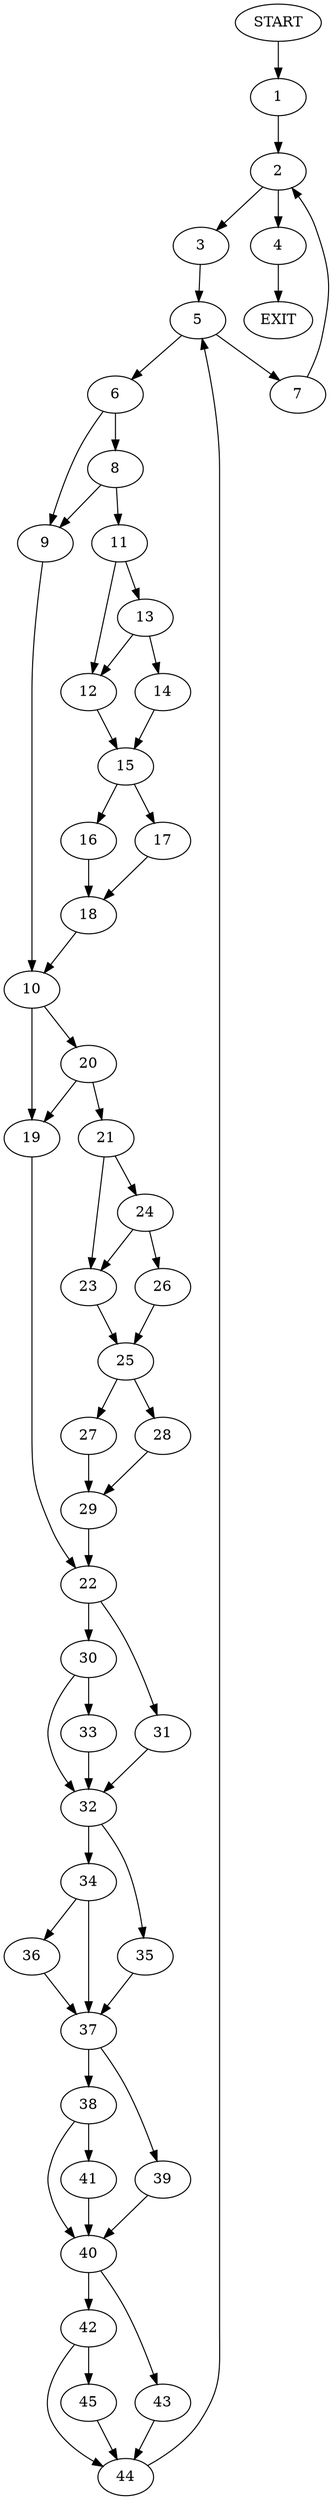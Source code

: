 digraph {
0 [label="START"]
46 [label="EXIT"]
0 -> 1
1 -> 2
2 -> 3
2 -> 4
3 -> 5
4 -> 46
5 -> 6
5 -> 7
6 -> 8
6 -> 9
7 -> 2
9 -> 10
8 -> 11
8 -> 9
11 -> 12
11 -> 13
13 -> 12
13 -> 14
12 -> 15
14 -> 15
15 -> 16
15 -> 17
16 -> 18
17 -> 18
18 -> 10
10 -> 19
10 -> 20
20 -> 19
20 -> 21
19 -> 22
21 -> 23
21 -> 24
23 -> 25
24 -> 26
24 -> 23
26 -> 25
25 -> 27
25 -> 28
28 -> 29
27 -> 29
29 -> 22
22 -> 30
22 -> 31
31 -> 32
30 -> 32
30 -> 33
32 -> 34
32 -> 35
33 -> 32
34 -> 36
34 -> 37
35 -> 37
37 -> 38
37 -> 39
36 -> 37
38 -> 40
38 -> 41
39 -> 40
40 -> 42
40 -> 43
41 -> 40
43 -> 44
42 -> 45
42 -> 44
44 -> 5
45 -> 44
}
